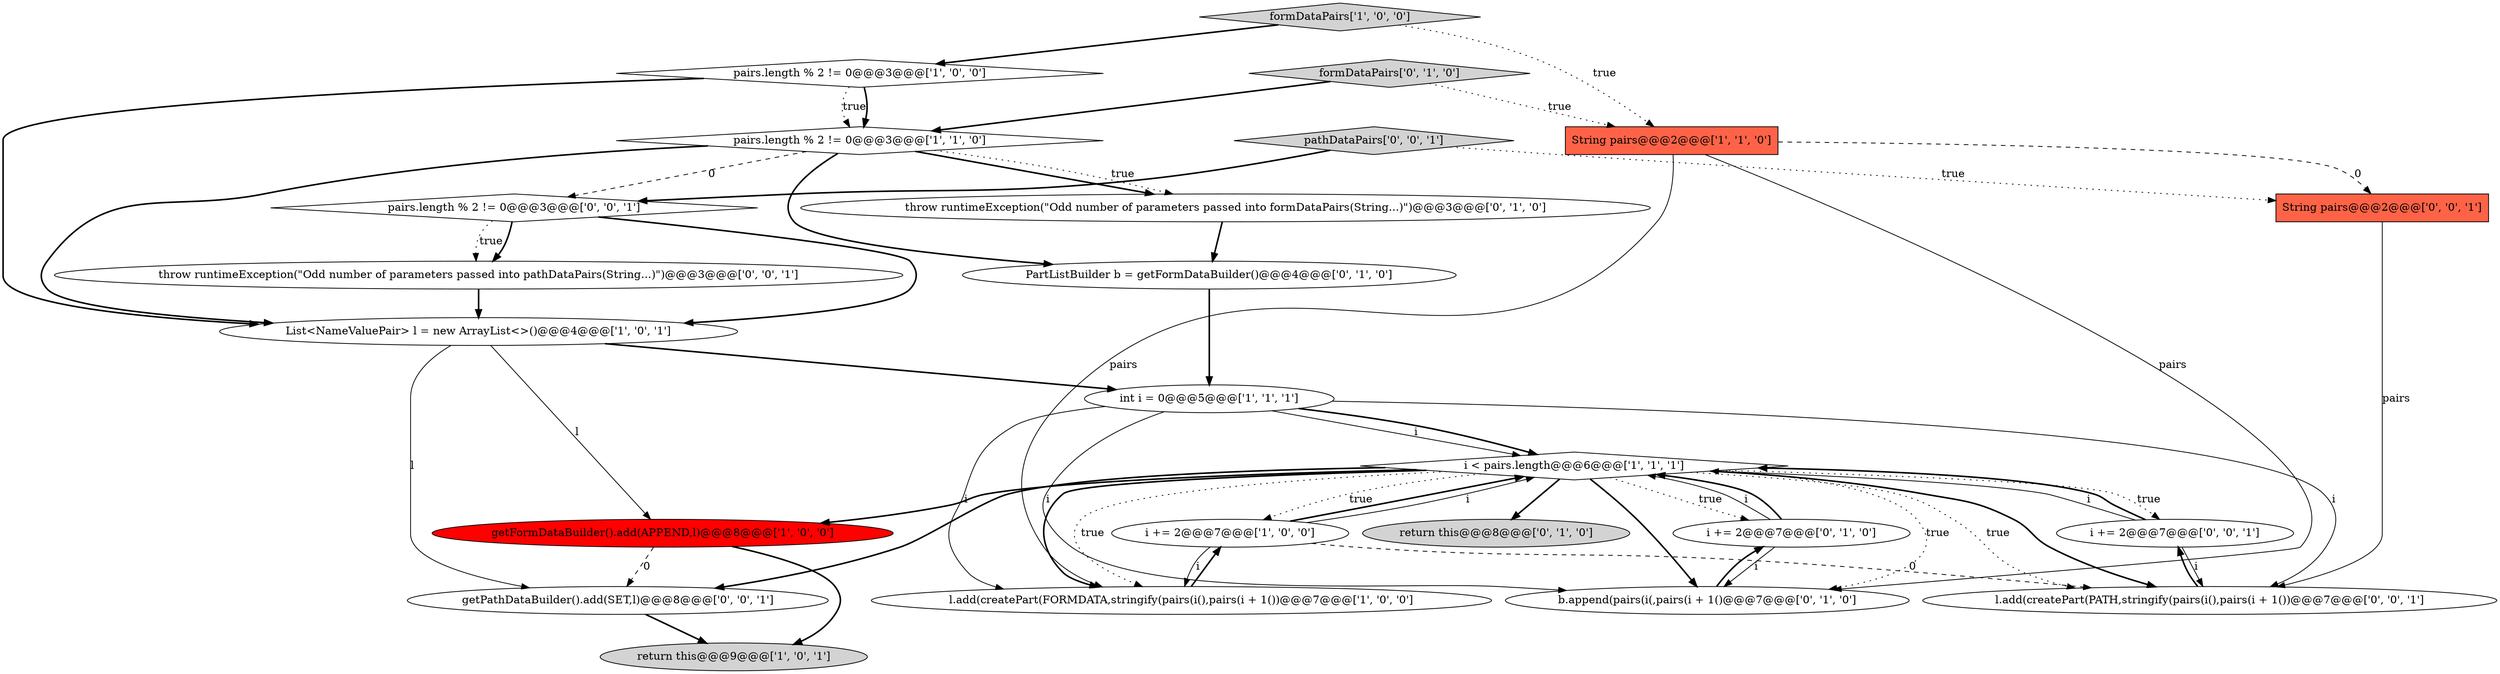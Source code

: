 digraph {
7 [style = filled, label = "int i = 0@@@5@@@['1', '1', '1']", fillcolor = white, shape = ellipse image = "AAA0AAABBB1BBB"];
14 [style = filled, label = "formDataPairs['0', '1', '0']", fillcolor = lightgray, shape = diamond image = "AAA0AAABBB2BBB"];
0 [style = filled, label = "i < pairs.length@@@6@@@['1', '1', '1']", fillcolor = white, shape = diamond image = "AAA0AAABBB1BBB"];
23 [style = filled, label = "getPathDataBuilder().add(SET,l)@@@8@@@['0', '0', '1']", fillcolor = white, shape = ellipse image = "AAA0AAABBB3BBB"];
12 [style = filled, label = "i += 2@@@7@@@['0', '1', '0']", fillcolor = white, shape = ellipse image = "AAA0AAABBB2BBB"];
8 [style = filled, label = "String pairs@@@2@@@['1', '1', '0']", fillcolor = tomato, shape = box image = "AAA0AAABBB1BBB"];
9 [style = filled, label = "List<NameValuePair> l = new ArrayList<>()@@@4@@@['1', '0', '1']", fillcolor = white, shape = ellipse image = "AAA0AAABBB1BBB"];
4 [style = filled, label = "pairs.length % 2 != 0@@@3@@@['1', '0', '0']", fillcolor = white, shape = diamond image = "AAA0AAABBB1BBB"];
2 [style = filled, label = "return this@@@9@@@['1', '0', '1']", fillcolor = lightgray, shape = ellipse image = "AAA0AAABBB1BBB"];
10 [style = filled, label = "getFormDataBuilder().add(APPEND,l)@@@8@@@['1', '0', '0']", fillcolor = red, shape = ellipse image = "AAA1AAABBB1BBB"];
16 [style = filled, label = "PartListBuilder b = getFormDataBuilder()@@@4@@@['0', '1', '0']", fillcolor = white, shape = ellipse image = "AAA0AAABBB2BBB"];
22 [style = filled, label = "pairs.length % 2 != 0@@@3@@@['0', '0', '1']", fillcolor = white, shape = diamond image = "AAA0AAABBB3BBB"];
18 [style = filled, label = "i += 2@@@7@@@['0', '0', '1']", fillcolor = white, shape = ellipse image = "AAA0AAABBB3BBB"];
17 [style = filled, label = "String pairs@@@2@@@['0', '0', '1']", fillcolor = tomato, shape = box image = "AAA0AAABBB3BBB"];
21 [style = filled, label = "throw runtimeException(\"Odd number of parameters passed into pathDataPairs(String...)\")@@@3@@@['0', '0', '1']", fillcolor = white, shape = ellipse image = "AAA0AAABBB3BBB"];
15 [style = filled, label = "throw runtimeException(\"Odd number of parameters passed into formDataPairs(String...)\")@@@3@@@['0', '1', '0']", fillcolor = white, shape = ellipse image = "AAA0AAABBB2BBB"];
5 [style = filled, label = "i += 2@@@7@@@['1', '0', '0']", fillcolor = white, shape = ellipse image = "AAA0AAABBB1BBB"];
1 [style = filled, label = "l.add(createPart(FORMDATA,stringify(pairs(i(),pairs(i + 1())@@@7@@@['1', '0', '0']", fillcolor = white, shape = ellipse image = "AAA0AAABBB1BBB"];
3 [style = filled, label = "formDataPairs['1', '0', '0']", fillcolor = lightgray, shape = diamond image = "AAA0AAABBB1BBB"];
13 [style = filled, label = "return this@@@8@@@['0', '1', '0']", fillcolor = lightgray, shape = ellipse image = "AAA0AAABBB2BBB"];
6 [style = filled, label = "pairs.length % 2 != 0@@@3@@@['1', '1', '0']", fillcolor = white, shape = diamond image = "AAA0AAABBB1BBB"];
11 [style = filled, label = "b.append(pairs(i(,pairs(i + 1()@@@7@@@['0', '1', '0']", fillcolor = white, shape = ellipse image = "AAA0AAABBB2BBB"];
20 [style = filled, label = "l.add(createPart(PATH,stringify(pairs(i(),pairs(i + 1())@@@7@@@['0', '0', '1']", fillcolor = white, shape = ellipse image = "AAA0AAABBB3BBB"];
19 [style = filled, label = "pathDataPairs['0', '0', '1']", fillcolor = lightgray, shape = diamond image = "AAA0AAABBB3BBB"];
4->6 [style = dotted, label="true"];
22->21 [style = dotted, label="true"];
4->9 [style = bold, label=""];
1->5 [style = bold, label=""];
0->12 [style = dotted, label="true"];
0->5 [style = dotted, label="true"];
12->0 [style = solid, label="i"];
0->18 [style = dotted, label="true"];
8->11 [style = solid, label="pairs"];
0->13 [style = bold, label=""];
7->20 [style = solid, label="i"];
19->17 [style = dotted, label="true"];
4->6 [style = bold, label=""];
7->1 [style = solid, label="i"];
18->0 [style = solid, label="i"];
22->9 [style = bold, label=""];
16->7 [style = bold, label=""];
22->21 [style = bold, label=""];
0->20 [style = dotted, label="true"];
0->11 [style = bold, label=""];
7->0 [style = solid, label="i"];
18->20 [style = solid, label="i"];
7->0 [style = bold, label=""];
9->23 [style = solid, label="l"];
11->12 [style = bold, label=""];
5->1 [style = solid, label="i"];
17->20 [style = solid, label="pairs"];
9->7 [style = bold, label=""];
15->16 [style = bold, label=""];
12->0 [style = bold, label=""];
3->4 [style = bold, label=""];
6->22 [style = dashed, label="0"];
6->15 [style = bold, label=""];
5->20 [style = dashed, label="0"];
20->18 [style = bold, label=""];
0->10 [style = bold, label=""];
21->9 [style = bold, label=""];
0->23 [style = bold, label=""];
8->1 [style = solid, label="pairs"];
5->0 [style = bold, label=""];
6->16 [style = bold, label=""];
0->1 [style = bold, label=""];
14->8 [style = dotted, label="true"];
5->0 [style = solid, label="i"];
8->17 [style = dashed, label="0"];
9->10 [style = solid, label="l"];
0->20 [style = bold, label=""];
12->11 [style = solid, label="i"];
10->2 [style = bold, label=""];
23->2 [style = bold, label=""];
6->9 [style = bold, label=""];
10->23 [style = dashed, label="0"];
3->8 [style = dotted, label="true"];
0->11 [style = dotted, label="true"];
19->22 [style = bold, label=""];
14->6 [style = bold, label=""];
18->0 [style = bold, label=""];
7->11 [style = solid, label="i"];
0->1 [style = dotted, label="true"];
6->15 [style = dotted, label="true"];
}
